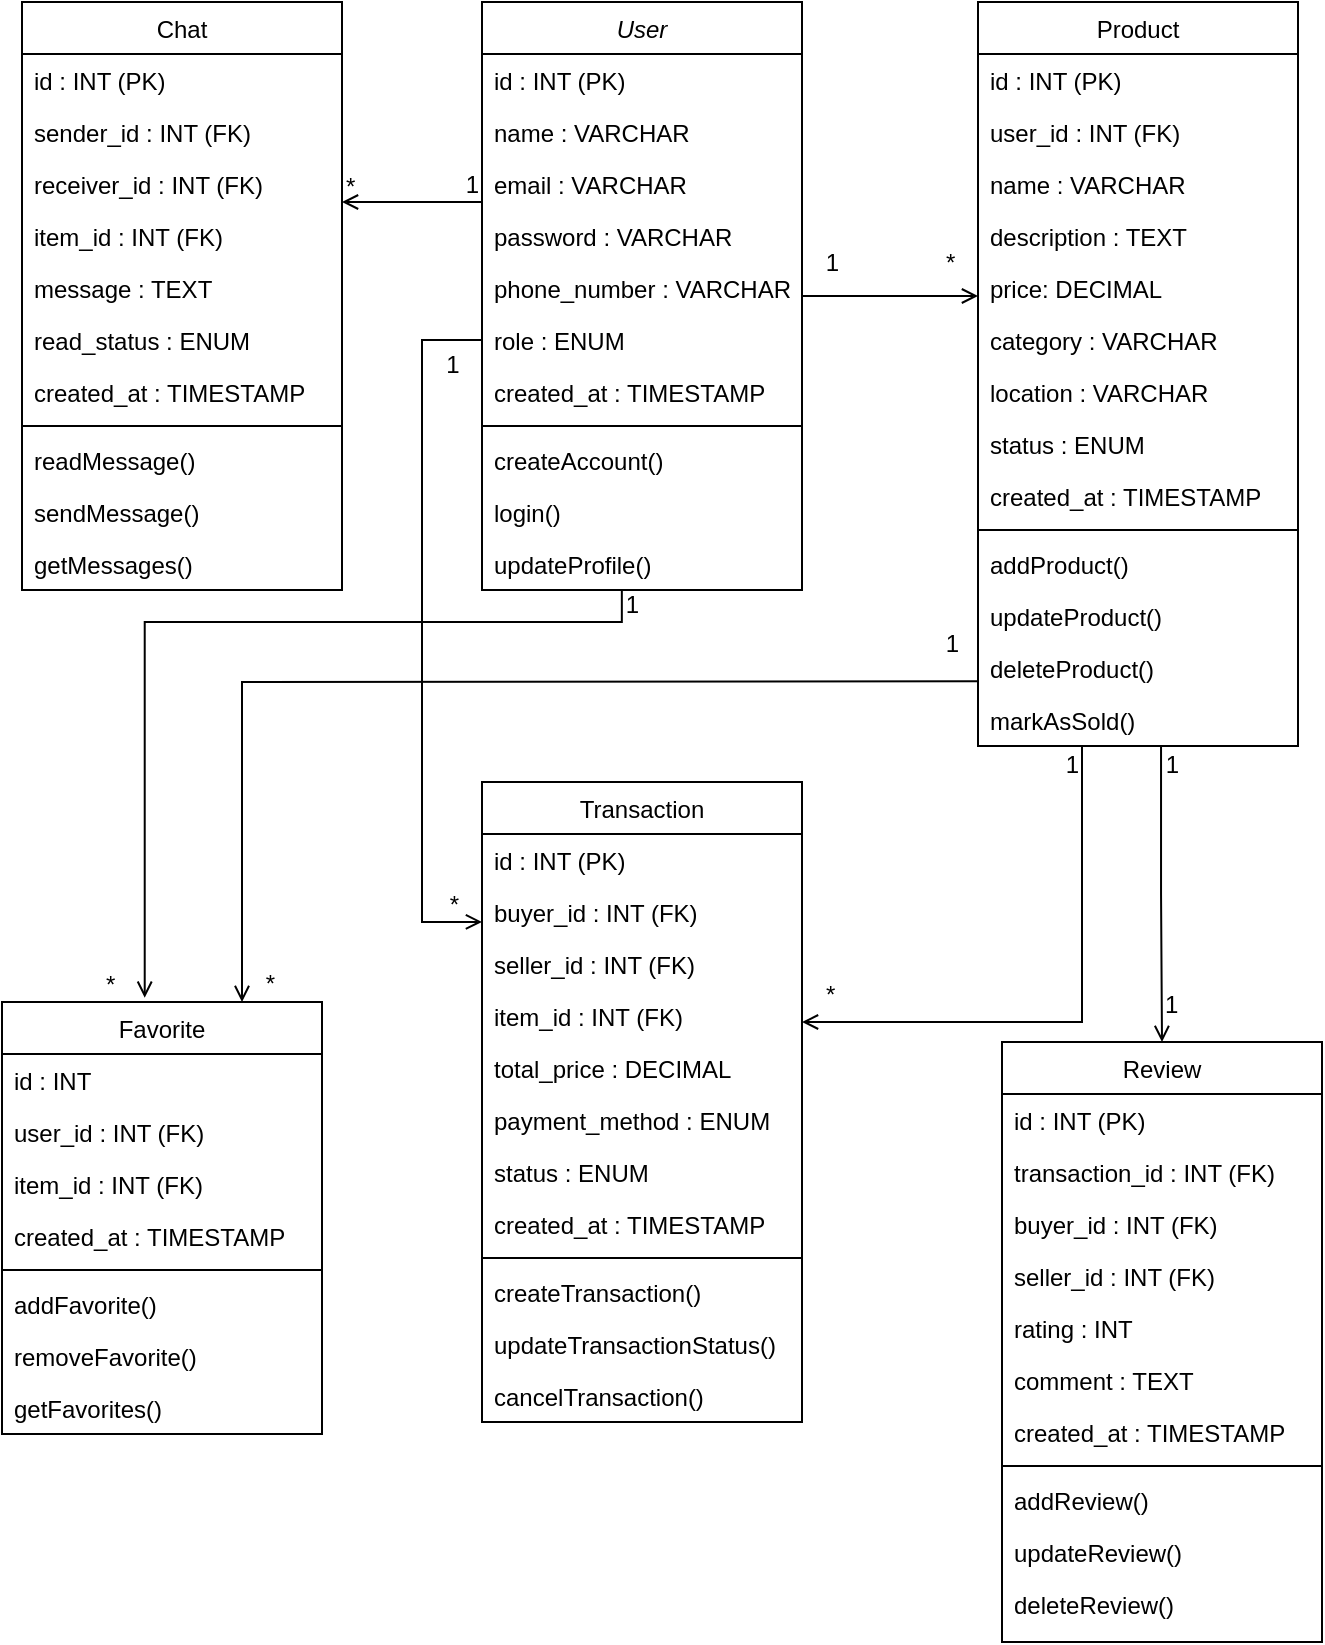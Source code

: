 <mxfile version="26.0.14">
  <diagram id="C5RBs43oDa-KdzZeNtuy" name="Page-1">
    <mxGraphModel dx="1477" dy="703" grid="1" gridSize="10" guides="1" tooltips="1" connect="1" arrows="1" fold="1" page="1" pageScale="1" pageWidth="827" pageHeight="1169" math="0" shadow="0">
      <root>
        <mxCell id="WIyWlLk6GJQsqaUBKTNV-0" />
        <mxCell id="WIyWlLk6GJQsqaUBKTNV-1" parent="WIyWlLk6GJQsqaUBKTNV-0" />
        <mxCell id="zkfFHV4jXpPFQw0GAbJ--0" value="User" style="swimlane;fontStyle=2;align=center;verticalAlign=top;childLayout=stackLayout;horizontal=1;startSize=26;horizontalStack=0;resizeParent=1;resizeLast=0;collapsible=1;marginBottom=0;rounded=0;shadow=0;strokeWidth=1;" parent="WIyWlLk6GJQsqaUBKTNV-1" vertex="1">
          <mxGeometry x="260" y="80" width="160" height="294" as="geometry">
            <mxRectangle x="220" y="121" width="160" height="26" as="alternateBounds" />
          </mxGeometry>
        </mxCell>
        <mxCell id="zkfFHV4jXpPFQw0GAbJ--1" value="id : INT (PK)" style="text;align=left;verticalAlign=top;spacingLeft=4;spacingRight=4;overflow=hidden;rotatable=0;points=[[0,0.5],[1,0.5]];portConstraint=eastwest;" parent="zkfFHV4jXpPFQw0GAbJ--0" vertex="1">
          <mxGeometry y="26" width="160" height="26" as="geometry" />
        </mxCell>
        <mxCell id="zkfFHV4jXpPFQw0GAbJ--2" value="name : VARCHAR" style="text;align=left;verticalAlign=top;spacingLeft=4;spacingRight=4;overflow=hidden;rotatable=0;points=[[0,0.5],[1,0.5]];portConstraint=eastwest;rounded=0;shadow=0;html=0;" parent="zkfFHV4jXpPFQw0GAbJ--0" vertex="1">
          <mxGeometry y="52" width="160" height="26" as="geometry" />
        </mxCell>
        <mxCell id="zkfFHV4jXpPFQw0GAbJ--3" value="email : VARCHAR" style="text;align=left;verticalAlign=top;spacingLeft=4;spacingRight=4;overflow=hidden;rotatable=0;points=[[0,0.5],[1,0.5]];portConstraint=eastwest;rounded=0;shadow=0;html=0;" parent="zkfFHV4jXpPFQw0GAbJ--0" vertex="1">
          <mxGeometry y="78" width="160" height="26" as="geometry" />
        </mxCell>
        <mxCell id="qKkf9vbQ_oJwQgPkBgko-1" value="password : VARCHAR" style="text;align=left;verticalAlign=top;spacingLeft=4;spacingRight=4;overflow=hidden;rotatable=0;points=[[0,0.5],[1,0.5]];portConstraint=eastwest;rounded=0;shadow=0;html=0;" vertex="1" parent="zkfFHV4jXpPFQw0GAbJ--0">
          <mxGeometry y="104" width="160" height="26" as="geometry" />
        </mxCell>
        <mxCell id="qKkf9vbQ_oJwQgPkBgko-2" value="phone_number : VARCHAR" style="text;align=left;verticalAlign=top;spacingLeft=4;spacingRight=4;overflow=hidden;rotatable=0;points=[[0,0.5],[1,0.5]];portConstraint=eastwest;rounded=0;shadow=0;html=0;" vertex="1" parent="zkfFHV4jXpPFQw0GAbJ--0">
          <mxGeometry y="130" width="160" height="26" as="geometry" />
        </mxCell>
        <mxCell id="qKkf9vbQ_oJwQgPkBgko-3" value="role : ENUM" style="text;align=left;verticalAlign=top;spacingLeft=4;spacingRight=4;overflow=hidden;rotatable=0;points=[[0,0.5],[1,0.5]];portConstraint=eastwest;rounded=0;shadow=0;html=0;" vertex="1" parent="zkfFHV4jXpPFQw0GAbJ--0">
          <mxGeometry y="156" width="160" height="26" as="geometry" />
        </mxCell>
        <mxCell id="qKkf9vbQ_oJwQgPkBgko-4" value="created_at : TIMESTAMP" style="text;align=left;verticalAlign=top;spacingLeft=4;spacingRight=4;overflow=hidden;rotatable=0;points=[[0,0.5],[1,0.5]];portConstraint=eastwest;rounded=0;shadow=0;html=0;" vertex="1" parent="zkfFHV4jXpPFQw0GAbJ--0">
          <mxGeometry y="182" width="160" height="26" as="geometry" />
        </mxCell>
        <mxCell id="zkfFHV4jXpPFQw0GAbJ--4" value="" style="line;html=1;strokeWidth=1;align=left;verticalAlign=middle;spacingTop=-1;spacingLeft=3;spacingRight=3;rotatable=0;labelPosition=right;points=[];portConstraint=eastwest;" parent="zkfFHV4jXpPFQw0GAbJ--0" vertex="1">
          <mxGeometry y="208" width="160" height="8" as="geometry" />
        </mxCell>
        <mxCell id="zkfFHV4jXpPFQw0GAbJ--5" value="createAccount()" style="text;align=left;verticalAlign=top;spacingLeft=4;spacingRight=4;overflow=hidden;rotatable=0;points=[[0,0.5],[1,0.5]];portConstraint=eastwest;" parent="zkfFHV4jXpPFQw0GAbJ--0" vertex="1">
          <mxGeometry y="216" width="160" height="26" as="geometry" />
        </mxCell>
        <mxCell id="qKkf9vbQ_oJwQgPkBgko-6" value="login()" style="text;align=left;verticalAlign=top;spacingLeft=4;spacingRight=4;overflow=hidden;rotatable=0;points=[[0,0.5],[1,0.5]];portConstraint=eastwest;" vertex="1" parent="zkfFHV4jXpPFQw0GAbJ--0">
          <mxGeometry y="242" width="160" height="26" as="geometry" />
        </mxCell>
        <mxCell id="qKkf9vbQ_oJwQgPkBgko-7" value="updateProfile()" style="text;align=left;verticalAlign=top;spacingLeft=4;spacingRight=4;overflow=hidden;rotatable=0;points=[[0,0.5],[1,0.5]];portConstraint=eastwest;" vertex="1" parent="zkfFHV4jXpPFQw0GAbJ--0">
          <mxGeometry y="268" width="160" height="26" as="geometry" />
        </mxCell>
        <mxCell id="zkfFHV4jXpPFQw0GAbJ--6" value="Favorite" style="swimlane;fontStyle=0;align=center;verticalAlign=top;childLayout=stackLayout;horizontal=1;startSize=26;horizontalStack=0;resizeParent=1;resizeLast=0;collapsible=1;marginBottom=0;rounded=0;shadow=0;strokeWidth=1;" parent="WIyWlLk6GJQsqaUBKTNV-1" vertex="1">
          <mxGeometry x="20" y="580" width="160" height="216" as="geometry">
            <mxRectangle x="130" y="380" width="160" height="26" as="alternateBounds" />
          </mxGeometry>
        </mxCell>
        <mxCell id="zkfFHV4jXpPFQw0GAbJ--7" value="id : INT" style="text;align=left;verticalAlign=top;spacingLeft=4;spacingRight=4;overflow=hidden;rotatable=0;points=[[0,0.5],[1,0.5]];portConstraint=eastwest;" parent="zkfFHV4jXpPFQw0GAbJ--6" vertex="1">
          <mxGeometry y="26" width="160" height="26" as="geometry" />
        </mxCell>
        <mxCell id="zkfFHV4jXpPFQw0GAbJ--8" value="user_id : INT (FK)" style="text;align=left;verticalAlign=top;spacingLeft=4;spacingRight=4;overflow=hidden;rotatable=0;points=[[0,0.5],[1,0.5]];portConstraint=eastwest;rounded=0;shadow=0;html=0;" parent="zkfFHV4jXpPFQw0GAbJ--6" vertex="1">
          <mxGeometry y="52" width="160" height="26" as="geometry" />
        </mxCell>
        <mxCell id="qKkf9vbQ_oJwQgPkBgko-24" value="item_id : INT (FK)" style="text;align=left;verticalAlign=top;spacingLeft=4;spacingRight=4;overflow=hidden;rotatable=0;points=[[0,0.5],[1,0.5]];portConstraint=eastwest;rounded=0;shadow=0;html=0;" vertex="1" parent="zkfFHV4jXpPFQw0GAbJ--6">
          <mxGeometry y="78" width="160" height="26" as="geometry" />
        </mxCell>
        <mxCell id="qKkf9vbQ_oJwQgPkBgko-23" value="created_at : TIMESTAMP" style="text;align=left;verticalAlign=top;spacingLeft=4;spacingRight=4;overflow=hidden;rotatable=0;points=[[0,0.5],[1,0.5]];portConstraint=eastwest;rounded=0;shadow=0;html=0;" vertex="1" parent="zkfFHV4jXpPFQw0GAbJ--6">
          <mxGeometry y="104" width="160" height="26" as="geometry" />
        </mxCell>
        <mxCell id="zkfFHV4jXpPFQw0GAbJ--9" value="" style="line;html=1;strokeWidth=1;align=left;verticalAlign=middle;spacingTop=-1;spacingLeft=3;spacingRight=3;rotatable=0;labelPosition=right;points=[];portConstraint=eastwest;" parent="zkfFHV4jXpPFQw0GAbJ--6" vertex="1">
          <mxGeometry y="130" width="160" height="8" as="geometry" />
        </mxCell>
        <mxCell id="zkfFHV4jXpPFQw0GAbJ--11" value="addFavorite()" style="text;align=left;verticalAlign=top;spacingLeft=4;spacingRight=4;overflow=hidden;rotatable=0;points=[[0,0.5],[1,0.5]];portConstraint=eastwest;" parent="zkfFHV4jXpPFQw0GAbJ--6" vertex="1">
          <mxGeometry y="138" width="160" height="26" as="geometry" />
        </mxCell>
        <mxCell id="qKkf9vbQ_oJwQgPkBgko-27" value="removeFavorite()" style="text;align=left;verticalAlign=top;spacingLeft=4;spacingRight=4;overflow=hidden;rotatable=0;points=[[0,0.5],[1,0.5]];portConstraint=eastwest;rounded=0;shadow=0;html=0;" vertex="1" parent="zkfFHV4jXpPFQw0GAbJ--6">
          <mxGeometry y="164" width="160" height="26" as="geometry" />
        </mxCell>
        <mxCell id="qKkf9vbQ_oJwQgPkBgko-26" value="getFavorites()" style="text;align=left;verticalAlign=top;spacingLeft=4;spacingRight=4;overflow=hidden;rotatable=0;points=[[0,0.5],[1,0.5]];portConstraint=eastwest;rounded=0;shadow=0;html=0;" vertex="1" parent="zkfFHV4jXpPFQw0GAbJ--6">
          <mxGeometry y="190" width="160" height="26" as="geometry" />
        </mxCell>
        <mxCell id="zkfFHV4jXpPFQw0GAbJ--13" value="Chat" style="swimlane;fontStyle=0;align=center;verticalAlign=top;childLayout=stackLayout;horizontal=1;startSize=26;horizontalStack=0;resizeParent=1;resizeLast=0;collapsible=1;marginBottom=0;rounded=0;shadow=0;strokeWidth=1;" parent="WIyWlLk6GJQsqaUBKTNV-1" vertex="1">
          <mxGeometry x="30" y="80" width="160" height="294" as="geometry">
            <mxRectangle x="340" y="380" width="170" height="26" as="alternateBounds" />
          </mxGeometry>
        </mxCell>
        <mxCell id="zkfFHV4jXpPFQw0GAbJ--14" value="id : INT (PK)" style="text;align=left;verticalAlign=top;spacingLeft=4;spacingRight=4;overflow=hidden;rotatable=0;points=[[0,0.5],[1,0.5]];portConstraint=eastwest;" parent="zkfFHV4jXpPFQw0GAbJ--13" vertex="1">
          <mxGeometry y="26" width="160" height="26" as="geometry" />
        </mxCell>
        <mxCell id="qKkf9vbQ_oJwQgPkBgko-15" value="sender_id : INT (FK)" style="text;align=left;verticalAlign=top;spacingLeft=4;spacingRight=4;overflow=hidden;rotatable=0;points=[[0,0.5],[1,0.5]];portConstraint=eastwest;" vertex="1" parent="zkfFHV4jXpPFQw0GAbJ--13">
          <mxGeometry y="52" width="160" height="26" as="geometry" />
        </mxCell>
        <mxCell id="qKkf9vbQ_oJwQgPkBgko-14" value="receiver_id : INT (FK)" style="text;align=left;verticalAlign=top;spacingLeft=4;spacingRight=4;overflow=hidden;rotatable=0;points=[[0,0.5],[1,0.5]];portConstraint=eastwest;" vertex="1" parent="zkfFHV4jXpPFQw0GAbJ--13">
          <mxGeometry y="78" width="160" height="26" as="geometry" />
        </mxCell>
        <mxCell id="qKkf9vbQ_oJwQgPkBgko-19" value="item_id : INT (FK)" style="text;align=left;verticalAlign=top;spacingLeft=4;spacingRight=4;overflow=hidden;rotatable=0;points=[[0,0.5],[1,0.5]];portConstraint=eastwest;" vertex="1" parent="zkfFHV4jXpPFQw0GAbJ--13">
          <mxGeometry y="104" width="160" height="26" as="geometry" />
        </mxCell>
        <mxCell id="qKkf9vbQ_oJwQgPkBgko-18" value="message : TEXT" style="text;align=left;verticalAlign=top;spacingLeft=4;spacingRight=4;overflow=hidden;rotatable=0;points=[[0,0.5],[1,0.5]];portConstraint=eastwest;" vertex="1" parent="zkfFHV4jXpPFQw0GAbJ--13">
          <mxGeometry y="130" width="160" height="26" as="geometry" />
        </mxCell>
        <mxCell id="qKkf9vbQ_oJwQgPkBgko-17" value="read_status : ENUM" style="text;align=left;verticalAlign=top;spacingLeft=4;spacingRight=4;overflow=hidden;rotatable=0;points=[[0,0.5],[1,0.5]];portConstraint=eastwest;" vertex="1" parent="zkfFHV4jXpPFQw0GAbJ--13">
          <mxGeometry y="156" width="160" height="26" as="geometry" />
        </mxCell>
        <mxCell id="qKkf9vbQ_oJwQgPkBgko-16" value="created_at : TIMESTAMP" style="text;align=left;verticalAlign=top;spacingLeft=4;spacingRight=4;overflow=hidden;rotatable=0;points=[[0,0.5],[1,0.5]];portConstraint=eastwest;" vertex="1" parent="zkfFHV4jXpPFQw0GAbJ--13">
          <mxGeometry y="182" width="160" height="26" as="geometry" />
        </mxCell>
        <mxCell id="zkfFHV4jXpPFQw0GAbJ--15" value="" style="line;html=1;strokeWidth=1;align=left;verticalAlign=middle;spacingTop=-1;spacingLeft=3;spacingRight=3;rotatable=0;labelPosition=right;points=[];portConstraint=eastwest;" parent="zkfFHV4jXpPFQw0GAbJ--13" vertex="1">
          <mxGeometry y="208" width="160" height="8" as="geometry" />
        </mxCell>
        <mxCell id="qKkf9vbQ_oJwQgPkBgko-20" value="readMessage()" style="text;align=left;verticalAlign=top;spacingLeft=4;spacingRight=4;overflow=hidden;rotatable=0;points=[[0,0.5],[1,0.5]];portConstraint=eastwest;" vertex="1" parent="zkfFHV4jXpPFQw0GAbJ--13">
          <mxGeometry y="216" width="160" height="26" as="geometry" />
        </mxCell>
        <mxCell id="qKkf9vbQ_oJwQgPkBgko-21" value="sendMessage()" style="text;align=left;verticalAlign=top;spacingLeft=4;spacingRight=4;overflow=hidden;rotatable=0;points=[[0,0.5],[1,0.5]];portConstraint=eastwest;" vertex="1" parent="zkfFHV4jXpPFQw0GAbJ--13">
          <mxGeometry y="242" width="160" height="26" as="geometry" />
        </mxCell>
        <mxCell id="qKkf9vbQ_oJwQgPkBgko-22" value="getMessages()" style="text;align=left;verticalAlign=top;spacingLeft=4;spacingRight=4;overflow=hidden;rotatable=0;points=[[0,0.5],[1,0.5]];portConstraint=eastwest;" vertex="1" parent="zkfFHV4jXpPFQw0GAbJ--13">
          <mxGeometry y="268" width="160" height="26" as="geometry" />
        </mxCell>
        <mxCell id="zkfFHV4jXpPFQw0GAbJ--17" value="Product" style="swimlane;fontStyle=0;align=center;verticalAlign=top;childLayout=stackLayout;horizontal=1;startSize=26;horizontalStack=0;resizeParent=1;resizeLast=0;collapsible=1;marginBottom=0;rounded=0;shadow=0;strokeWidth=1;" parent="WIyWlLk6GJQsqaUBKTNV-1" vertex="1">
          <mxGeometry x="508" y="80" width="160" height="372" as="geometry">
            <mxRectangle x="550" y="140" width="160" height="26" as="alternateBounds" />
          </mxGeometry>
        </mxCell>
        <mxCell id="zkfFHV4jXpPFQw0GAbJ--18" value="id : INT (PK)" style="text;align=left;verticalAlign=top;spacingLeft=4;spacingRight=4;overflow=hidden;rotatable=0;points=[[0,0.5],[1,0.5]];portConstraint=eastwest;" parent="zkfFHV4jXpPFQw0GAbJ--17" vertex="1">
          <mxGeometry y="26" width="160" height="26" as="geometry" />
        </mxCell>
        <mxCell id="zkfFHV4jXpPFQw0GAbJ--19" value="user_id : INT (FK)" style="text;align=left;verticalAlign=top;spacingLeft=4;spacingRight=4;overflow=hidden;rotatable=0;points=[[0,0.5],[1,0.5]];portConstraint=eastwest;rounded=0;shadow=0;html=0;" parent="zkfFHV4jXpPFQw0GAbJ--17" vertex="1">
          <mxGeometry y="52" width="160" height="26" as="geometry" />
        </mxCell>
        <mxCell id="zkfFHV4jXpPFQw0GAbJ--20" value="name : VARCHAR" style="text;align=left;verticalAlign=top;spacingLeft=4;spacingRight=4;overflow=hidden;rotatable=0;points=[[0,0.5],[1,0.5]];portConstraint=eastwest;rounded=0;shadow=0;html=0;" parent="zkfFHV4jXpPFQw0GAbJ--17" vertex="1">
          <mxGeometry y="78" width="160" height="26" as="geometry" />
        </mxCell>
        <mxCell id="zkfFHV4jXpPFQw0GAbJ--21" value="description : TEXT" style="text;align=left;verticalAlign=top;spacingLeft=4;spacingRight=4;overflow=hidden;rotatable=0;points=[[0,0.5],[1,0.5]];portConstraint=eastwest;rounded=0;shadow=0;html=0;" parent="zkfFHV4jXpPFQw0GAbJ--17" vertex="1">
          <mxGeometry y="104" width="160" height="26" as="geometry" />
        </mxCell>
        <mxCell id="zkfFHV4jXpPFQw0GAbJ--22" value="price: DECIMAL" style="text;align=left;verticalAlign=top;spacingLeft=4;spacingRight=4;overflow=hidden;rotatable=0;points=[[0,0.5],[1,0.5]];portConstraint=eastwest;rounded=0;shadow=0;html=0;" parent="zkfFHV4jXpPFQw0GAbJ--17" vertex="1">
          <mxGeometry y="130" width="160" height="26" as="geometry" />
        </mxCell>
        <mxCell id="qKkf9vbQ_oJwQgPkBgko-8" value="category : VARCHAR" style="text;align=left;verticalAlign=top;spacingLeft=4;spacingRight=4;overflow=hidden;rotatable=0;points=[[0,0.5],[1,0.5]];portConstraint=eastwest;rounded=0;shadow=0;html=0;" vertex="1" parent="zkfFHV4jXpPFQw0GAbJ--17">
          <mxGeometry y="156" width="160" height="26" as="geometry" />
        </mxCell>
        <mxCell id="qKkf9vbQ_oJwQgPkBgko-10" value="location : VARCHAR" style="text;align=left;verticalAlign=top;spacingLeft=4;spacingRight=4;overflow=hidden;rotatable=0;points=[[0,0.5],[1,0.5]];portConstraint=eastwest;rounded=0;shadow=0;html=0;" vertex="1" parent="zkfFHV4jXpPFQw0GAbJ--17">
          <mxGeometry y="182" width="160" height="26" as="geometry" />
        </mxCell>
        <mxCell id="qKkf9vbQ_oJwQgPkBgko-9" value="status : ENUM" style="text;align=left;verticalAlign=top;spacingLeft=4;spacingRight=4;overflow=hidden;rotatable=0;points=[[0,0.5],[1,0.5]];portConstraint=eastwest;rounded=0;shadow=0;html=0;" vertex="1" parent="zkfFHV4jXpPFQw0GAbJ--17">
          <mxGeometry y="208" width="160" height="26" as="geometry" />
        </mxCell>
        <mxCell id="qKkf9vbQ_oJwQgPkBgko-11" value="created_at : TIMESTAMP" style="text;align=left;verticalAlign=top;spacingLeft=4;spacingRight=4;overflow=hidden;rotatable=0;points=[[0,0.5],[1,0.5]];portConstraint=eastwest;rounded=0;shadow=0;html=0;" vertex="1" parent="zkfFHV4jXpPFQw0GAbJ--17">
          <mxGeometry y="234" width="160" height="26" as="geometry" />
        </mxCell>
        <mxCell id="zkfFHV4jXpPFQw0GAbJ--23" value="" style="line;html=1;strokeWidth=1;align=left;verticalAlign=middle;spacingTop=-1;spacingLeft=3;spacingRight=3;rotatable=0;labelPosition=right;points=[];portConstraint=eastwest;" parent="zkfFHV4jXpPFQw0GAbJ--17" vertex="1">
          <mxGeometry y="260" width="160" height="8" as="geometry" />
        </mxCell>
        <mxCell id="zkfFHV4jXpPFQw0GAbJ--24" value="addProduct()" style="text;align=left;verticalAlign=top;spacingLeft=4;spacingRight=4;overflow=hidden;rotatable=0;points=[[0,0.5],[1,0.5]];portConstraint=eastwest;" parent="zkfFHV4jXpPFQw0GAbJ--17" vertex="1">
          <mxGeometry y="268" width="160" height="26" as="geometry" />
        </mxCell>
        <mxCell id="zkfFHV4jXpPFQw0GAbJ--25" value="updateProduct()" style="text;align=left;verticalAlign=top;spacingLeft=4;spacingRight=4;overflow=hidden;rotatable=0;points=[[0,0.5],[1,0.5]];portConstraint=eastwest;" parent="zkfFHV4jXpPFQw0GAbJ--17" vertex="1">
          <mxGeometry y="294" width="160" height="26" as="geometry" />
        </mxCell>
        <mxCell id="qKkf9vbQ_oJwQgPkBgko-12" value="deleteProduct()" style="text;align=left;verticalAlign=top;spacingLeft=4;spacingRight=4;overflow=hidden;rotatable=0;points=[[0,0.5],[1,0.5]];portConstraint=eastwest;rounded=0;shadow=0;html=0;" vertex="1" parent="zkfFHV4jXpPFQw0GAbJ--17">
          <mxGeometry y="320" width="160" height="26" as="geometry" />
        </mxCell>
        <mxCell id="qKkf9vbQ_oJwQgPkBgko-13" value="markAsSold()" style="text;align=left;verticalAlign=top;spacingLeft=4;spacingRight=4;overflow=hidden;rotatable=0;points=[[0,0.5],[1,0.5]];portConstraint=eastwest;rounded=0;shadow=0;html=0;" vertex="1" parent="zkfFHV4jXpPFQw0GAbJ--17">
          <mxGeometry y="346" width="160" height="26" as="geometry" />
        </mxCell>
        <mxCell id="zkfFHV4jXpPFQw0GAbJ--26" value="" style="endArrow=open;shadow=0;strokeWidth=1;rounded=0;curved=0;endFill=1;edgeStyle=elbowEdgeStyle;elbow=vertical;" parent="WIyWlLk6GJQsqaUBKTNV-1" source="zkfFHV4jXpPFQw0GAbJ--0" target="zkfFHV4jXpPFQw0GAbJ--17" edge="1">
          <mxGeometry x="0.5" y="41" relative="1" as="geometry">
            <mxPoint x="380" y="192" as="sourcePoint" />
            <mxPoint x="540" y="192" as="targetPoint" />
            <mxPoint x="-40" y="32" as="offset" />
          </mxGeometry>
        </mxCell>
        <mxCell id="zkfFHV4jXpPFQw0GAbJ--27" value="*" style="resizable=0;align=left;verticalAlign=bottom;labelBackgroundColor=none;fontSize=12;" parent="zkfFHV4jXpPFQw0GAbJ--26" connectable="0" vertex="1">
          <mxGeometry x="-1" relative="1" as="geometry">
            <mxPoint x="70" y="-8" as="offset" />
          </mxGeometry>
        </mxCell>
        <mxCell id="zkfFHV4jXpPFQw0GAbJ--28" value="1" style="resizable=0;align=right;verticalAlign=bottom;labelBackgroundColor=none;fontSize=12;" parent="zkfFHV4jXpPFQw0GAbJ--26" connectable="0" vertex="1">
          <mxGeometry x="1" relative="1" as="geometry">
            <mxPoint x="-68" y="-8" as="offset" />
          </mxGeometry>
        </mxCell>
        <mxCell id="qKkf9vbQ_oJwQgPkBgko-28" value="Transaction" style="swimlane;fontStyle=0;align=center;verticalAlign=top;childLayout=stackLayout;horizontal=1;startSize=26;horizontalStack=0;resizeParent=1;resizeLast=0;collapsible=1;marginBottom=0;rounded=0;shadow=0;strokeWidth=1;" vertex="1" parent="WIyWlLk6GJQsqaUBKTNV-1">
          <mxGeometry x="260" y="470" width="160" height="320" as="geometry">
            <mxRectangle x="550" y="140" width="160" height="26" as="alternateBounds" />
          </mxGeometry>
        </mxCell>
        <mxCell id="qKkf9vbQ_oJwQgPkBgko-29" value="id : INT (PK)" style="text;align=left;verticalAlign=top;spacingLeft=4;spacingRight=4;overflow=hidden;rotatable=0;points=[[0,0.5],[1,0.5]];portConstraint=eastwest;" vertex="1" parent="qKkf9vbQ_oJwQgPkBgko-28">
          <mxGeometry y="26" width="160" height="26" as="geometry" />
        </mxCell>
        <mxCell id="qKkf9vbQ_oJwQgPkBgko-30" value="buyer_id : INT (FK)" style="text;align=left;verticalAlign=top;spacingLeft=4;spacingRight=4;overflow=hidden;rotatable=0;points=[[0,0.5],[1,0.5]];portConstraint=eastwest;rounded=0;shadow=0;html=0;" vertex="1" parent="qKkf9vbQ_oJwQgPkBgko-28">
          <mxGeometry y="52" width="160" height="26" as="geometry" />
        </mxCell>
        <mxCell id="qKkf9vbQ_oJwQgPkBgko-31" value="seller_id : INT (FK)" style="text;align=left;verticalAlign=top;spacingLeft=4;spacingRight=4;overflow=hidden;rotatable=0;points=[[0,0.5],[1,0.5]];portConstraint=eastwest;rounded=0;shadow=0;html=0;" vertex="1" parent="qKkf9vbQ_oJwQgPkBgko-28">
          <mxGeometry y="78" width="160" height="26" as="geometry" />
        </mxCell>
        <mxCell id="qKkf9vbQ_oJwQgPkBgko-32" value="item_id : INT (FK)" style="text;align=left;verticalAlign=top;spacingLeft=4;spacingRight=4;overflow=hidden;rotatable=0;points=[[0,0.5],[1,0.5]];portConstraint=eastwest;rounded=0;shadow=0;html=0;" vertex="1" parent="qKkf9vbQ_oJwQgPkBgko-28">
          <mxGeometry y="104" width="160" height="26" as="geometry" />
        </mxCell>
        <mxCell id="qKkf9vbQ_oJwQgPkBgko-33" value="total_price : DECIMAL" style="text;align=left;verticalAlign=top;spacingLeft=4;spacingRight=4;overflow=hidden;rotatable=0;points=[[0,0.5],[1,0.5]];portConstraint=eastwest;rounded=0;shadow=0;html=0;" vertex="1" parent="qKkf9vbQ_oJwQgPkBgko-28">
          <mxGeometry y="130" width="160" height="26" as="geometry" />
        </mxCell>
        <mxCell id="qKkf9vbQ_oJwQgPkBgko-34" value="payment_method : ENUM" style="text;align=left;verticalAlign=top;spacingLeft=4;spacingRight=4;overflow=hidden;rotatable=0;points=[[0,0.5],[1,0.5]];portConstraint=eastwest;rounded=0;shadow=0;html=0;" vertex="1" parent="qKkf9vbQ_oJwQgPkBgko-28">
          <mxGeometry y="156" width="160" height="26" as="geometry" />
        </mxCell>
        <mxCell id="qKkf9vbQ_oJwQgPkBgko-35" value="status : ENUM" style="text;align=left;verticalAlign=top;spacingLeft=4;spacingRight=4;overflow=hidden;rotatable=0;points=[[0,0.5],[1,0.5]];portConstraint=eastwest;rounded=0;shadow=0;html=0;" vertex="1" parent="qKkf9vbQ_oJwQgPkBgko-28">
          <mxGeometry y="182" width="160" height="26" as="geometry" />
        </mxCell>
        <mxCell id="qKkf9vbQ_oJwQgPkBgko-37" value="created_at : TIMESTAMP" style="text;align=left;verticalAlign=top;spacingLeft=4;spacingRight=4;overflow=hidden;rotatable=0;points=[[0,0.5],[1,0.5]];portConstraint=eastwest;rounded=0;shadow=0;html=0;" vertex="1" parent="qKkf9vbQ_oJwQgPkBgko-28">
          <mxGeometry y="208" width="160" height="26" as="geometry" />
        </mxCell>
        <mxCell id="qKkf9vbQ_oJwQgPkBgko-38" value="" style="line;html=1;strokeWidth=1;align=left;verticalAlign=middle;spacingTop=-1;spacingLeft=3;spacingRight=3;rotatable=0;labelPosition=right;points=[];portConstraint=eastwest;" vertex="1" parent="qKkf9vbQ_oJwQgPkBgko-28">
          <mxGeometry y="234" width="160" height="8" as="geometry" />
        </mxCell>
        <mxCell id="qKkf9vbQ_oJwQgPkBgko-39" value="createTransaction()" style="text;align=left;verticalAlign=top;spacingLeft=4;spacingRight=4;overflow=hidden;rotatable=0;points=[[0,0.5],[1,0.5]];portConstraint=eastwest;" vertex="1" parent="qKkf9vbQ_oJwQgPkBgko-28">
          <mxGeometry y="242" width="160" height="26" as="geometry" />
        </mxCell>
        <mxCell id="qKkf9vbQ_oJwQgPkBgko-40" value="updateTransactionStatus()" style="text;align=left;verticalAlign=top;spacingLeft=4;spacingRight=4;overflow=hidden;rotatable=0;points=[[0,0.5],[1,0.5]];portConstraint=eastwest;" vertex="1" parent="qKkf9vbQ_oJwQgPkBgko-28">
          <mxGeometry y="268" width="160" height="26" as="geometry" />
        </mxCell>
        <mxCell id="qKkf9vbQ_oJwQgPkBgko-41" value="cancelTransaction()" style="text;align=left;verticalAlign=top;spacingLeft=4;spacingRight=4;overflow=hidden;rotatable=0;points=[[0,0.5],[1,0.5]];portConstraint=eastwest;rounded=0;shadow=0;html=0;" vertex="1" parent="qKkf9vbQ_oJwQgPkBgko-28">
          <mxGeometry y="294" width="160" height="26" as="geometry" />
        </mxCell>
        <mxCell id="qKkf9vbQ_oJwQgPkBgko-43" value="Review" style="swimlane;fontStyle=0;align=center;verticalAlign=top;childLayout=stackLayout;horizontal=1;startSize=26;horizontalStack=0;resizeParent=1;resizeLast=0;collapsible=1;marginBottom=0;rounded=0;shadow=0;strokeWidth=1;" vertex="1" parent="WIyWlLk6GJQsqaUBKTNV-1">
          <mxGeometry x="520" y="600" width="160" height="300" as="geometry">
            <mxRectangle x="550" y="140" width="160" height="26" as="alternateBounds" />
          </mxGeometry>
        </mxCell>
        <mxCell id="qKkf9vbQ_oJwQgPkBgko-44" value="id : INT (PK)" style="text;align=left;verticalAlign=top;spacingLeft=4;spacingRight=4;overflow=hidden;rotatable=0;points=[[0,0.5],[1,0.5]];portConstraint=eastwest;" vertex="1" parent="qKkf9vbQ_oJwQgPkBgko-43">
          <mxGeometry y="26" width="160" height="26" as="geometry" />
        </mxCell>
        <mxCell id="qKkf9vbQ_oJwQgPkBgko-45" value="transaction_id : INT (FK)" style="text;align=left;verticalAlign=top;spacingLeft=4;spacingRight=4;overflow=hidden;rotatable=0;points=[[0,0.5],[1,0.5]];portConstraint=eastwest;rounded=0;shadow=0;html=0;" vertex="1" parent="qKkf9vbQ_oJwQgPkBgko-43">
          <mxGeometry y="52" width="160" height="26" as="geometry" />
        </mxCell>
        <mxCell id="qKkf9vbQ_oJwQgPkBgko-46" value="buyer_id : INT (FK)" style="text;align=left;verticalAlign=top;spacingLeft=4;spacingRight=4;overflow=hidden;rotatable=0;points=[[0,0.5],[1,0.5]];portConstraint=eastwest;rounded=0;shadow=0;html=0;" vertex="1" parent="qKkf9vbQ_oJwQgPkBgko-43">
          <mxGeometry y="78" width="160" height="26" as="geometry" />
        </mxCell>
        <mxCell id="qKkf9vbQ_oJwQgPkBgko-47" value="seller_id : INT (FK)" style="text;align=left;verticalAlign=top;spacingLeft=4;spacingRight=4;overflow=hidden;rotatable=0;points=[[0,0.5],[1,0.5]];portConstraint=eastwest;rounded=0;shadow=0;html=0;" vertex="1" parent="qKkf9vbQ_oJwQgPkBgko-43">
          <mxGeometry y="104" width="160" height="26" as="geometry" />
        </mxCell>
        <mxCell id="qKkf9vbQ_oJwQgPkBgko-48" value="rating : INT" style="text;align=left;verticalAlign=top;spacingLeft=4;spacingRight=4;overflow=hidden;rotatable=0;points=[[0,0.5],[1,0.5]];portConstraint=eastwest;rounded=0;shadow=0;html=0;" vertex="1" parent="qKkf9vbQ_oJwQgPkBgko-43">
          <mxGeometry y="130" width="160" height="26" as="geometry" />
        </mxCell>
        <mxCell id="qKkf9vbQ_oJwQgPkBgko-49" value="comment : TEXT" style="text;align=left;verticalAlign=top;spacingLeft=4;spacingRight=4;overflow=hidden;rotatable=0;points=[[0,0.5],[1,0.5]];portConstraint=eastwest;rounded=0;shadow=0;html=0;" vertex="1" parent="qKkf9vbQ_oJwQgPkBgko-43">
          <mxGeometry y="156" width="160" height="26" as="geometry" />
        </mxCell>
        <mxCell id="qKkf9vbQ_oJwQgPkBgko-51" value="created_at : TIMESTAMP" style="text;align=left;verticalAlign=top;spacingLeft=4;spacingRight=4;overflow=hidden;rotatable=0;points=[[0,0.5],[1,0.5]];portConstraint=eastwest;rounded=0;shadow=0;html=0;" vertex="1" parent="qKkf9vbQ_oJwQgPkBgko-43">
          <mxGeometry y="182" width="160" height="26" as="geometry" />
        </mxCell>
        <mxCell id="qKkf9vbQ_oJwQgPkBgko-52" value="" style="line;html=1;strokeWidth=1;align=left;verticalAlign=middle;spacingTop=-1;spacingLeft=3;spacingRight=3;rotatable=0;labelPosition=right;points=[];portConstraint=eastwest;" vertex="1" parent="qKkf9vbQ_oJwQgPkBgko-43">
          <mxGeometry y="208" width="160" height="8" as="geometry" />
        </mxCell>
        <mxCell id="qKkf9vbQ_oJwQgPkBgko-53" value="addReview()" style="text;align=left;verticalAlign=top;spacingLeft=4;spacingRight=4;overflow=hidden;rotatable=0;points=[[0,0.5],[1,0.5]];portConstraint=eastwest;" vertex="1" parent="qKkf9vbQ_oJwQgPkBgko-43">
          <mxGeometry y="216" width="160" height="26" as="geometry" />
        </mxCell>
        <mxCell id="qKkf9vbQ_oJwQgPkBgko-54" value="updateReview()" style="text;align=left;verticalAlign=top;spacingLeft=4;spacingRight=4;overflow=hidden;rotatable=0;points=[[0,0.5],[1,0.5]];portConstraint=eastwest;" vertex="1" parent="qKkf9vbQ_oJwQgPkBgko-43">
          <mxGeometry y="242" width="160" height="26" as="geometry" />
        </mxCell>
        <mxCell id="qKkf9vbQ_oJwQgPkBgko-55" value="deleteReview()" style="text;align=left;verticalAlign=top;spacingLeft=4;spacingRight=4;overflow=hidden;rotatable=0;points=[[0,0.5],[1,0.5]];portConstraint=eastwest;rounded=0;shadow=0;html=0;" vertex="1" parent="qKkf9vbQ_oJwQgPkBgko-43">
          <mxGeometry y="268" width="160" height="26" as="geometry" />
        </mxCell>
        <mxCell id="qKkf9vbQ_oJwQgPkBgko-63" value="" style="endArrow=open;shadow=0;strokeWidth=1;rounded=0;curved=0;endFill=1;edgeStyle=elbowEdgeStyle;elbow=vertical;exitX=0;exitY=0.5;exitDx=0;exitDy=0;entryX=0;entryY=0.692;entryDx=0;entryDy=0;entryPerimeter=0;" edge="1" parent="WIyWlLk6GJQsqaUBKTNV-1" source="qKkf9vbQ_oJwQgPkBgko-3" target="qKkf9vbQ_oJwQgPkBgko-30">
          <mxGeometry x="0.5" y="41" relative="1" as="geometry">
            <mxPoint x="216.0" y="369.998" as="sourcePoint" />
            <mxPoint x="280" y="540" as="targetPoint" />
            <mxPoint x="-40" y="32" as="offset" />
            <Array as="points">
              <mxPoint x="230" y="540" />
            </Array>
          </mxGeometry>
        </mxCell>
        <mxCell id="qKkf9vbQ_oJwQgPkBgko-64" value="*" style="resizable=0;align=left;verticalAlign=bottom;labelBackgroundColor=none;fontSize=12;" connectable="0" vertex="1" parent="qKkf9vbQ_oJwQgPkBgko-63">
          <mxGeometry x="-1" relative="1" as="geometry">
            <mxPoint x="-190" y="331" as="offset" />
          </mxGeometry>
        </mxCell>
        <mxCell id="qKkf9vbQ_oJwQgPkBgko-65" value="1" style="resizable=0;align=right;verticalAlign=bottom;labelBackgroundColor=none;fontSize=12;" connectable="0" vertex="1" parent="qKkf9vbQ_oJwQgPkBgko-63">
          <mxGeometry x="1" relative="1" as="geometry">
            <mxPoint x="80" y="-150" as="offset" />
          </mxGeometry>
        </mxCell>
        <mxCell id="qKkf9vbQ_oJwQgPkBgko-66" value="" style="endArrow=open;shadow=0;strokeWidth=1;rounded=0;curved=0;endFill=1;edgeStyle=elbowEdgeStyle;elbow=vertical;exitX=0;exitY=0.5;exitDx=0;exitDy=0;entryX=1;entryY=0.615;entryDx=0;entryDy=0;entryPerimeter=0;" edge="1" parent="WIyWlLk6GJQsqaUBKTNV-1" target="qKkf9vbQ_oJwQgPkBgko-32">
          <mxGeometry x="0.5" y="41" relative="1" as="geometry">
            <mxPoint x="560" y="452" as="sourcePoint" />
            <mxPoint x="440" y="590" as="targetPoint" />
            <mxPoint x="-40" y="32" as="offset" />
            <Array as="points">
              <mxPoint x="520" y="590" />
            </Array>
          </mxGeometry>
        </mxCell>
        <mxCell id="qKkf9vbQ_oJwQgPkBgko-67" value="*" style="resizable=0;align=left;verticalAlign=bottom;labelBackgroundColor=none;fontSize=12;" connectable="0" vertex="1" parent="qKkf9vbQ_oJwQgPkBgko-66">
          <mxGeometry x="-1" relative="1" as="geometry">
            <mxPoint x="-130" y="133" as="offset" />
          </mxGeometry>
        </mxCell>
        <mxCell id="qKkf9vbQ_oJwQgPkBgko-68" value="1" style="resizable=0;align=right;verticalAlign=bottom;labelBackgroundColor=none;fontSize=12;" connectable="0" vertex="1" parent="qKkf9vbQ_oJwQgPkBgko-66">
          <mxGeometry x="1" relative="1" as="geometry">
            <mxPoint x="140" y="-120" as="offset" />
          </mxGeometry>
        </mxCell>
        <mxCell id="qKkf9vbQ_oJwQgPkBgko-69" value="" style="endArrow=open;shadow=0;strokeWidth=1;rounded=0;curved=0;endFill=1;edgeStyle=elbowEdgeStyle;elbow=vertical;exitX=0.572;exitY=1;exitDx=0;exitDy=0;exitPerimeter=0;entryX=0.5;entryY=0;entryDx=0;entryDy=0;" edge="1" parent="WIyWlLk6GJQsqaUBKTNV-1" source="qKkf9vbQ_oJwQgPkBgko-13" target="qKkf9vbQ_oJwQgPkBgko-43">
          <mxGeometry x="0.5" y="41" relative="1" as="geometry">
            <mxPoint x="600" y="492" as="sourcePoint" />
            <mxPoint x="600" y="520" as="targetPoint" />
            <mxPoint x="-40" y="32" as="offset" />
            <Array as="points" />
          </mxGeometry>
        </mxCell>
        <mxCell id="qKkf9vbQ_oJwQgPkBgko-70" value="1" style="resizable=0;align=left;verticalAlign=bottom;labelBackgroundColor=none;fontSize=12;" connectable="0" vertex="1" parent="qKkf9vbQ_oJwQgPkBgko-69">
          <mxGeometry x="-1" relative="1" as="geometry">
            <mxPoint y="138" as="offset" />
          </mxGeometry>
        </mxCell>
        <mxCell id="qKkf9vbQ_oJwQgPkBgko-71" value="1" style="resizable=0;align=right;verticalAlign=bottom;labelBackgroundColor=none;fontSize=12;" connectable="0" vertex="1" parent="qKkf9vbQ_oJwQgPkBgko-69">
          <mxGeometry x="1" relative="1" as="geometry">
            <mxPoint x="10" y="-130" as="offset" />
          </mxGeometry>
        </mxCell>
        <mxCell id="qKkf9vbQ_oJwQgPkBgko-72" value="" style="endArrow=open;shadow=0;strokeWidth=1;rounded=0;curved=0;endFill=1;edgeStyle=elbowEdgeStyle;elbow=vertical;" edge="1" parent="WIyWlLk6GJQsqaUBKTNV-1">
          <mxGeometry x="0.5" y="41" relative="1" as="geometry">
            <mxPoint x="260" y="180" as="sourcePoint" />
            <mxPoint x="190" y="180" as="targetPoint" />
            <mxPoint x="-40" y="32" as="offset" />
            <Array as="points">
              <mxPoint x="220" y="180" />
            </Array>
          </mxGeometry>
        </mxCell>
        <mxCell id="qKkf9vbQ_oJwQgPkBgko-73" value="*" style="resizable=0;align=left;verticalAlign=bottom;labelBackgroundColor=none;fontSize=12;" connectable="0" vertex="1" parent="qKkf9vbQ_oJwQgPkBgko-72">
          <mxGeometry x="-1" relative="1" as="geometry">
            <mxPoint x="-70" y="1" as="offset" />
          </mxGeometry>
        </mxCell>
        <mxCell id="qKkf9vbQ_oJwQgPkBgko-74" value="1" style="resizable=0;align=right;verticalAlign=bottom;labelBackgroundColor=none;fontSize=12;" connectable="0" vertex="1" parent="qKkf9vbQ_oJwQgPkBgko-72">
          <mxGeometry x="1" relative="1" as="geometry">
            <mxPoint x="70" as="offset" />
          </mxGeometry>
        </mxCell>
        <mxCell id="qKkf9vbQ_oJwQgPkBgko-81" value="" style="endArrow=open;shadow=0;strokeWidth=1;rounded=0;curved=0;endFill=1;edgeStyle=elbowEdgeStyle;elbow=vertical;entryX=0.446;entryY=-0.01;entryDx=0;entryDy=0;entryPerimeter=0;exitX=0.437;exitY=0.984;exitDx=0;exitDy=0;exitPerimeter=0;" edge="1" parent="WIyWlLk6GJQsqaUBKTNV-1" source="qKkf9vbQ_oJwQgPkBgko-7" target="zkfFHV4jXpPFQw0GAbJ--6">
          <mxGeometry x="0.5" y="41" relative="1" as="geometry">
            <mxPoint x="330" y="380" as="sourcePoint" />
            <mxPoint x="-10" y="231.01" as="targetPoint" />
            <mxPoint x="-40" y="32" as="offset" />
            <Array as="points">
              <mxPoint x="180" y="390" />
              <mxPoint x="170" y="260" />
            </Array>
          </mxGeometry>
        </mxCell>
        <mxCell id="qKkf9vbQ_oJwQgPkBgko-82" value="*" style="resizable=0;align=left;verticalAlign=bottom;labelBackgroundColor=none;fontSize=12;" connectable="0" vertex="1" parent="qKkf9vbQ_oJwQgPkBgko-81">
          <mxGeometry x="-1" relative="1" as="geometry">
            <mxPoint x="-180" y="206" as="offset" />
          </mxGeometry>
        </mxCell>
        <mxCell id="qKkf9vbQ_oJwQgPkBgko-83" value="1" style="resizable=0;align=right;verticalAlign=bottom;labelBackgroundColor=none;fontSize=12;" connectable="0" vertex="1" parent="qKkf9vbQ_oJwQgPkBgko-81">
          <mxGeometry x="1" relative="1" as="geometry">
            <mxPoint x="159" y="-308" as="offset" />
          </mxGeometry>
        </mxCell>
        <mxCell id="qKkf9vbQ_oJwQgPkBgko-84" value="" style="endArrow=open;shadow=0;strokeWidth=1;rounded=0;curved=0;endFill=1;edgeStyle=elbowEdgeStyle;elbow=vertical;entryX=0.75;entryY=0;entryDx=0;entryDy=0;entryPerimeter=0;exitX=-0.001;exitY=0.754;exitDx=0;exitDy=0;exitPerimeter=0;" edge="1" parent="WIyWlLk6GJQsqaUBKTNV-1" source="qKkf9vbQ_oJwQgPkBgko-12" target="zkfFHV4jXpPFQw0GAbJ--6">
          <mxGeometry x="0.5" y="41" relative="1" as="geometry">
            <mxPoint x="500" y="420" as="sourcePoint" />
            <mxPoint x="140" y="573.3" as="targetPoint" />
            <mxPoint x="-40" y="32" as="offset" />
            <Array as="points">
              <mxPoint x="320" y="420" />
            </Array>
          </mxGeometry>
        </mxCell>
        <mxCell id="qKkf9vbQ_oJwQgPkBgko-85" value="1" style="resizable=0;align=left;verticalAlign=bottom;labelBackgroundColor=none;fontSize=12;" connectable="0" vertex="1" parent="qKkf9vbQ_oJwQgPkBgko-84">
          <mxGeometry x="-1" relative="1" as="geometry">
            <mxPoint x="-18" y="-10" as="offset" />
          </mxGeometry>
        </mxCell>
        <mxCell id="qKkf9vbQ_oJwQgPkBgko-86" value="*" style="resizable=0;align=right;verticalAlign=bottom;labelBackgroundColor=none;fontSize=12;" connectable="0" vertex="1" parent="qKkf9vbQ_oJwQgPkBgko-84">
          <mxGeometry x="1" relative="1" as="geometry">
            <mxPoint x="110" y="-40" as="offset" />
          </mxGeometry>
        </mxCell>
      </root>
    </mxGraphModel>
  </diagram>
</mxfile>
